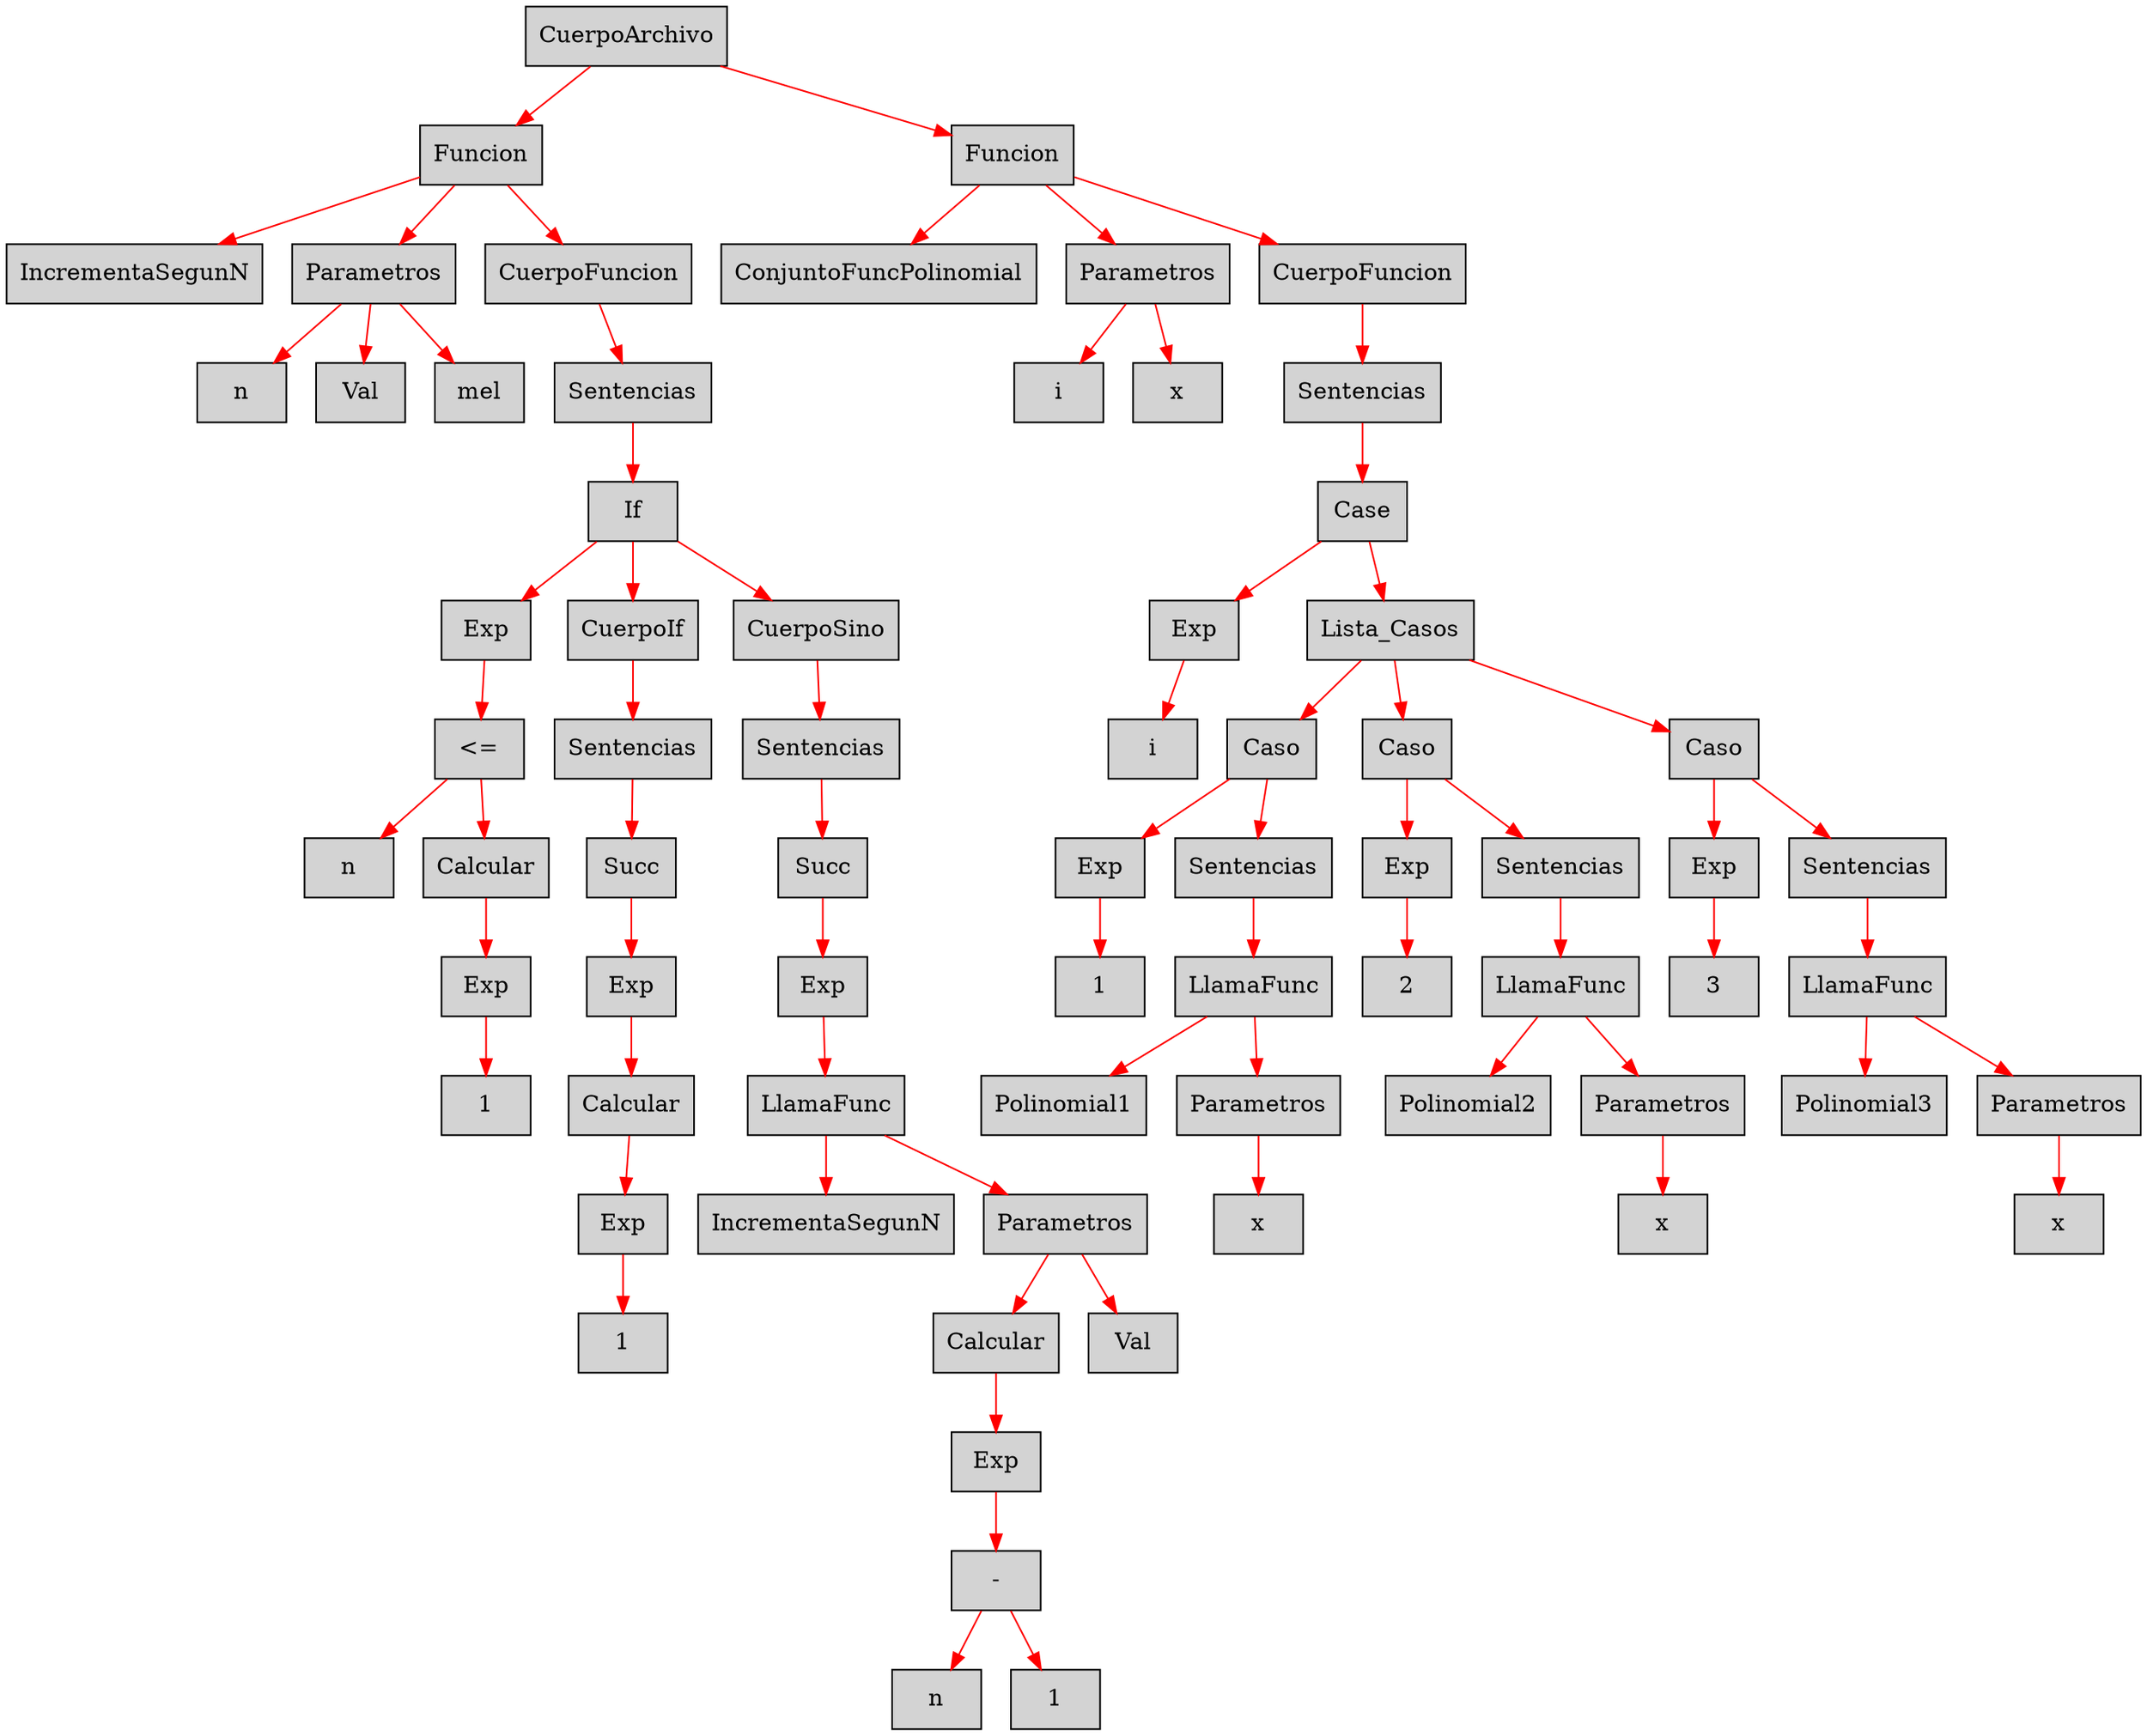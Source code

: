digraph G {node[shape=box, style=filled]; edge[color=red]
node861181202[label="CuerpoArchivo"];
 node861181202->node1903777457;node1903777457[label="Funcion"];
 node1903777457->node1989188562;node1989188562[label="IncrementaSegunN"];
 node1903777457->node405994546;node405994546[label="Parametros"];
 node405994546->node265885219;node265885219[label="n"];
 node405994546->node883824055;node883824055[label="Val"];
 node405994546->node1183995643;node1183995643[label="mel"];
 node1903777457->node1229906295;node1229906295[label="CuerpoFuncion"];
 node1229906295->node241274483;node241274483[label="Sentencias"];
 node241274483->node1244012965;node1244012965[label="If"];
 node1244012965->node517440404;node517440404[label="Exp"];
 node517440404->node548179040;node548179040[label="<="];
 node548179040->node582786064;node582786064[label="n"];
 node548179040->node1508682475;node1508682475[label="Calcular"];
 node1508682475->node2063948129;node2063948129[label="Exp"];
 node2063948129->node1057883629;node1057883629[label="1"];
 node1244012965->node2031370752;node2031370752[label="CuerpoIf"];
 node2031370752->node1158874171;node1158874171[label="Sentencias"];
 node1158874171->node336364457;node336364457[label="Succ"];
 node336364457->node1533201832;node1533201832[label="Exp"];
 node1533201832->node12419206;node12419206[label="Calcular"];
 node12419206->node1574076022;node1574076022[label="Exp"];
 node1574076022->node766754734;node766754734[label="1"];
 node1244012965->node1626417213;node1626417213[label="CuerpoSino"];
 node1626417213->node203701525;node203701525[label="Sentencias"];
 node203701525->node1112261417;node1112261417[label="Succ"];
 node1112261417->node1916099073;node1916099073[label="Exp"];
 node1916099073->node468464826;node468464826[label="LlamaFunc"];
 node468464826->node915242567;node915242567[label="IncrementaSegunN"];
 node468464826->node709075252;node709075252[label="Parametros"];
 node709075252->node1929249583;node1929249583[label="Calcular"];
 node1929249583->node139309102;node139309102[label="Exp"];
 node139309102->node1433372710;node1433372710[label="-"];
 node1433372710->node1653787070;node1653787070[label="n"];
 node1433372710->node1618430392;node1618430392[label="1"];
 node709075252->node98457944;node98457944[label="Val"];
 node861181202->node752476029;node752476029[label="Funcion"];
 node752476029->node1483877473;node1483877473[label="ConjuntoFuncPolinomial"];
 node752476029->node34767966;node34767966[label="Parametros"];
 node34767966->node1970346461;node1970346461[label="i"];
 node34767966->node389091897;node389091897[label="x"];
 node752476029->node1583953306;node1583953306[label="CuerpoFuncion"];
 node1583953306->node1213164157;node1213164157[label="Sentencias"];
 node1213164157->node898448728;node898448728[label="Case"];
 node898448728->node707940618;node707940618[label="Exp"];
 node707940618->node1029727283;node1029727283[label="i"];
 node898448728->node248511840;node248511840[label="Lista_Casos"];
 node248511840->node1383364124;node1383364124[label="Caso"];
 node1383364124->node1794557785;node1794557785[label="Exp"];
 node1794557785->node1418295240;node1418295240[label="1"];
 node1383364124->node626828484;node626828484[label="Sentencias"];
 node626828484->node1416225509;node1416225509[label="LlamaFunc"];
 node1416225509->node142158654;node142158654[label="Polinomial1"];
 node1416225509->node391199438;node391199438[label="Parametros"];
 node391199438->node1466685028;node1466685028[label="x"];
 node248511840->node1276016806;node1276016806[label="Caso"];
 node1276016806->node225417922;node225417922[label="Exp"];
 node225417922->node334907115;node334907115[label="2"];
 node1276016806->node447183367;node447183367[label="Sentencias"];
 node447183367->node634649277;node634649277[label="LlamaFunc"];
 node634649277->node1419500879;node1419500879[label="Polinomial2"];
 node634649277->node1970997289;node1970997289[label="Parametros"];
 node1970997289->node1412248515;node1412248515[label="x"];
 node248511840->node1846619625;node1846619625[label="Caso"];
 node1846619625->node1693119681;node1693119681[label="Exp"];
 node1693119681->node1232966197;node1232966197[label="3"];
 node1846619625->node1962083314;node1962083314[label="Sentencias"];
 node1962083314->node325719776;node325719776[label="LlamaFunc"];
 node325719776->node546682032;node546682032[label="Polinomial3"];
 node325719776->node98330285;node98330285[label="Parametros"];
 node98330285->node1776028023;node1776028023[label="x"];

}
